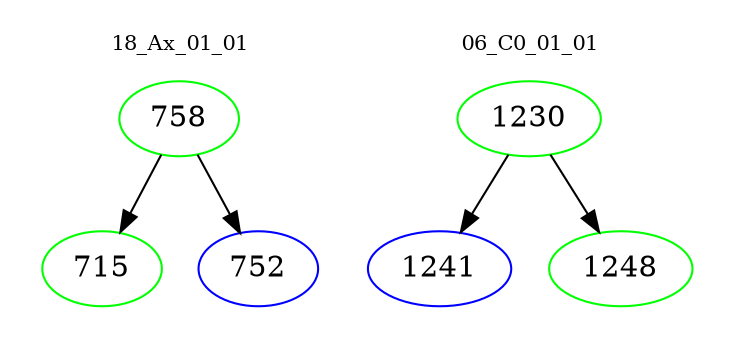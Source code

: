 digraph{
subgraph cluster_0 {
color = white
label = "18_Ax_01_01";
fontsize=10;
T0_758 [label="758", color="green"]
T0_758 -> T0_715 [color="black"]
T0_715 [label="715", color="green"]
T0_758 -> T0_752 [color="black"]
T0_752 [label="752", color="blue"]
}
subgraph cluster_1 {
color = white
label = "06_C0_01_01";
fontsize=10;
T1_1230 [label="1230", color="green"]
T1_1230 -> T1_1241 [color="black"]
T1_1241 [label="1241", color="blue"]
T1_1230 -> T1_1248 [color="black"]
T1_1248 [label="1248", color="green"]
}
}
